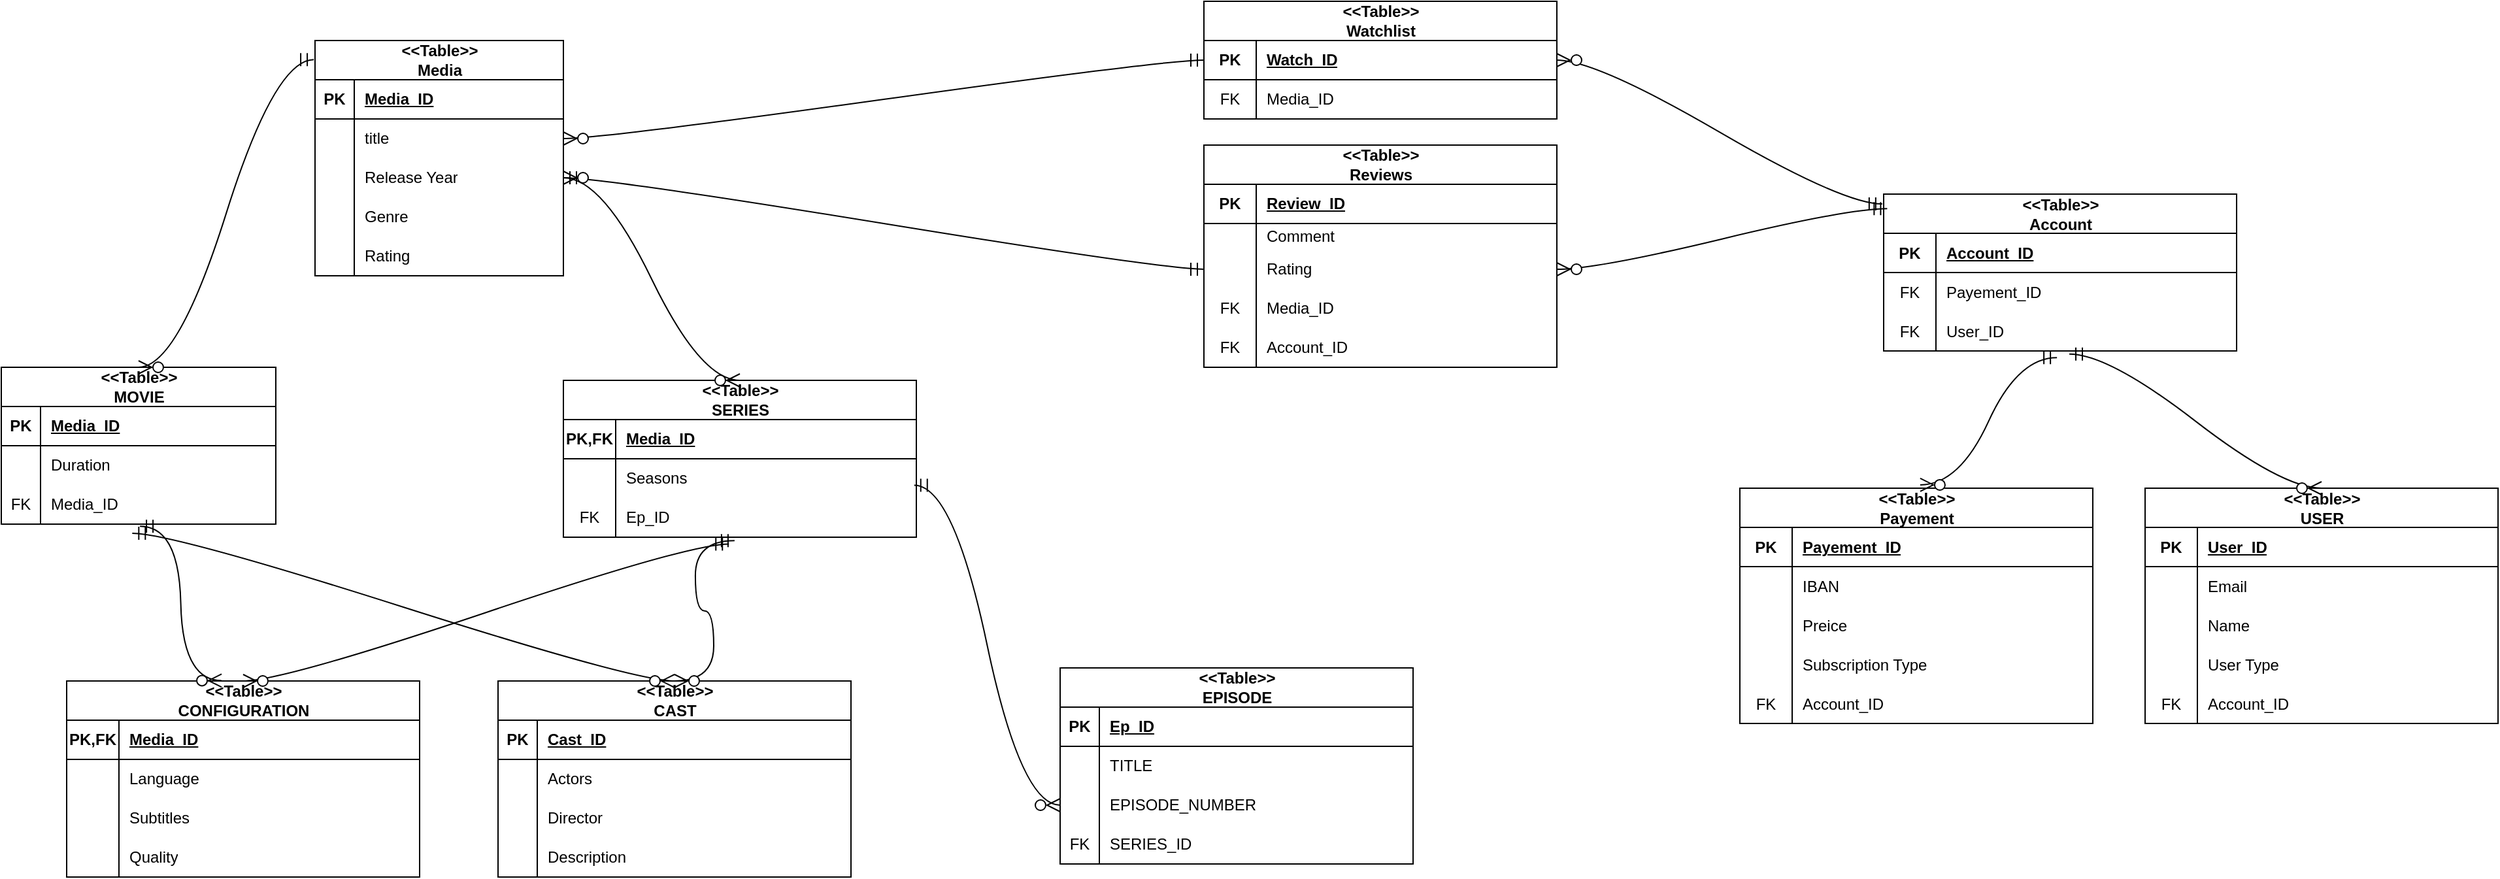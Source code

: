 <mxfile version="24.8.2">
  <diagram id="R2lEEEUBdFMjLlhIrx00" name="Page-1">
    <mxGraphModel dx="2388" dy="1252" grid="1" gridSize="10" guides="1" tooltips="1" connect="1" arrows="1" fold="1" page="1" pageScale="1" pageWidth="850" pageHeight="1100" math="0" shadow="0" extFonts="Permanent Marker^https://fonts.googleapis.com/css?family=Permanent+Marker">
      <root>
        <mxCell id="0" />
        <mxCell id="1" parent="0" />
        <mxCell id="QvIjhL3dXYs5E1lbCl46-8" value="&amp;lt;&amp;lt;Table&amp;gt;&amp;gt;&lt;div&gt;Media&lt;/div&gt;" style="shape=table;startSize=30;container=1;collapsible=1;childLayout=tableLayout;fixedRows=1;rowLines=0;fontStyle=1;align=center;resizeLast=1;html=1;" parent="1" vertex="1">
          <mxGeometry x="270" y="60" width="190" height="180" as="geometry" />
        </mxCell>
        <mxCell id="QvIjhL3dXYs5E1lbCl46-9" value="" style="shape=tableRow;horizontal=0;startSize=0;swimlaneHead=0;swimlaneBody=0;fillColor=none;collapsible=0;dropTarget=0;points=[[0,0.5],[1,0.5]];portConstraint=eastwest;top=0;left=0;right=0;bottom=1;" parent="QvIjhL3dXYs5E1lbCl46-8" vertex="1">
          <mxGeometry y="30" width="190" height="30" as="geometry" />
        </mxCell>
        <mxCell id="QvIjhL3dXYs5E1lbCl46-10" value="PK" style="shape=partialRectangle;connectable=0;fillColor=none;top=0;left=0;bottom=0;right=0;fontStyle=1;overflow=hidden;whiteSpace=wrap;html=1;" parent="QvIjhL3dXYs5E1lbCl46-9" vertex="1">
          <mxGeometry width="30" height="30" as="geometry">
            <mxRectangle width="30" height="30" as="alternateBounds" />
          </mxGeometry>
        </mxCell>
        <mxCell id="QvIjhL3dXYs5E1lbCl46-11" value="Media_ID" style="shape=partialRectangle;connectable=0;fillColor=none;top=0;left=0;bottom=0;right=0;align=left;spacingLeft=6;fontStyle=5;overflow=hidden;whiteSpace=wrap;html=1;" parent="QvIjhL3dXYs5E1lbCl46-9" vertex="1">
          <mxGeometry x="30" width="160" height="30" as="geometry">
            <mxRectangle width="160" height="30" as="alternateBounds" />
          </mxGeometry>
        </mxCell>
        <mxCell id="QvIjhL3dXYs5E1lbCl46-12" value="" style="shape=tableRow;horizontal=0;startSize=0;swimlaneHead=0;swimlaneBody=0;fillColor=none;collapsible=0;dropTarget=0;points=[[0,0.5],[1,0.5]];portConstraint=eastwest;top=0;left=0;right=0;bottom=0;" parent="QvIjhL3dXYs5E1lbCl46-8" vertex="1">
          <mxGeometry y="60" width="190" height="30" as="geometry" />
        </mxCell>
        <mxCell id="QvIjhL3dXYs5E1lbCl46-13" value="" style="shape=partialRectangle;connectable=0;fillColor=none;top=0;left=0;bottom=0;right=0;editable=1;overflow=hidden;whiteSpace=wrap;html=1;" parent="QvIjhL3dXYs5E1lbCl46-12" vertex="1">
          <mxGeometry width="30" height="30" as="geometry">
            <mxRectangle width="30" height="30" as="alternateBounds" />
          </mxGeometry>
        </mxCell>
        <mxCell id="QvIjhL3dXYs5E1lbCl46-14" value="title" style="shape=partialRectangle;connectable=0;fillColor=none;top=0;left=0;bottom=0;right=0;align=left;spacingLeft=6;overflow=hidden;whiteSpace=wrap;html=1;" parent="QvIjhL3dXYs5E1lbCl46-12" vertex="1">
          <mxGeometry x="30" width="160" height="30" as="geometry">
            <mxRectangle width="160" height="30" as="alternateBounds" />
          </mxGeometry>
        </mxCell>
        <mxCell id="QvIjhL3dXYs5E1lbCl46-18" value="" style="shape=tableRow;horizontal=0;startSize=0;swimlaneHead=0;swimlaneBody=0;fillColor=none;collapsible=0;dropTarget=0;points=[[0,0.5],[1,0.5]];portConstraint=eastwest;top=0;left=0;right=0;bottom=0;" parent="QvIjhL3dXYs5E1lbCl46-8" vertex="1">
          <mxGeometry y="90" width="190" height="30" as="geometry" />
        </mxCell>
        <mxCell id="QvIjhL3dXYs5E1lbCl46-19" value="&lt;span style=&quot;color: rgba(0, 0, 0, 0); font-family: monospace; font-size: 0px; text-align: start; text-wrap-mode: nowrap;&quot;&gt;%3CmxGraphModel%3E%3Croot%3E%3CmxCell%20id%3D%220%22%2F%3E%3CmxCell%20id%3D%221%22%20parent%3D%220%22%2F%3E%3CmxCell%20id%3D%222%22%20value%3D%22Release%20Year%22%20style%3D%22shape%3DpartialRectangle%3Bconnectable%3D0%3BfillColor%3Dnone%3Btop%3D0%3Bleft%3D0%3Bbottom%3D0%3Bright%3D0%3Balign%3Dleft%3BspacingLeft%3D6%3Boverflow%3Dhidden%3BwhiteSpace%3Dwrap%3Bhtml%3D1%3B%22%20vertex%3D%221%22%20parent%3D%221%22%3E%3CmxGeometry%20x%3D%22330%22%20y%3D%22610%22%20width%3D%22160%22%20height%3D%2230%22%20as%3D%22geometry%22%3E%3CmxRectangle%20width%3D%22160%22%20height%3D%2230%22%20as%3D%22alternateBounds%22%2F%3E%3C%2FmxGeometry%3E%3C%2FmxCell%3E%3C%2Froot%3E%3C%2FmxGraphModel%3E&lt;/span&gt;" style="shape=partialRectangle;connectable=0;fillColor=none;top=0;left=0;bottom=0;right=0;editable=1;overflow=hidden;whiteSpace=wrap;html=1;" parent="QvIjhL3dXYs5E1lbCl46-18" vertex="1">
          <mxGeometry width="30" height="30" as="geometry">
            <mxRectangle width="30" height="30" as="alternateBounds" />
          </mxGeometry>
        </mxCell>
        <mxCell id="QvIjhL3dXYs5E1lbCl46-20" value="Release Year" style="shape=partialRectangle;connectable=0;fillColor=none;top=0;left=0;bottom=0;right=0;align=left;spacingLeft=6;overflow=hidden;whiteSpace=wrap;html=1;" parent="QvIjhL3dXYs5E1lbCl46-18" vertex="1">
          <mxGeometry x="30" width="160" height="30" as="geometry">
            <mxRectangle width="160" height="30" as="alternateBounds" />
          </mxGeometry>
        </mxCell>
        <mxCell id="DVHQ3tqsMk7eaJSczjLQ-16" value="" style="shape=tableRow;horizontal=0;startSize=0;swimlaneHead=0;swimlaneBody=0;fillColor=none;collapsible=0;dropTarget=0;points=[[0,0.5],[1,0.5]];portConstraint=eastwest;top=0;left=0;right=0;bottom=0;" parent="QvIjhL3dXYs5E1lbCl46-8" vertex="1">
          <mxGeometry y="120" width="190" height="30" as="geometry" />
        </mxCell>
        <mxCell id="DVHQ3tqsMk7eaJSczjLQ-17" value="&lt;span style=&quot;color: rgba(0, 0, 0, 0); font-family: monospace; font-size: 0px; text-align: start; text-wrap-mode: nowrap;&quot;&gt;%3CmxGraphModel%3E%3Croot%3E%3CmxCell%20id%3D%220%22%2F%3E%3CmxCell%20id%3D%221%22%20parent%3D%220%22%2F%3E%3CmxCell%20id%3D%222%22%20value%3D%22Release%20Year%22%20style%3D%22shape%3DpartialRectangle%3Bconnectable%3D0%3BfillColor%3Dnone%3Btop%3D0%3Bleft%3D0%3Bbottom%3D0%3Bright%3D0%3Balign%3Dleft%3BspacingLeft%3D6%3Boverflow%3Dhidden%3BwhiteSpace%3Dwrap%3Bhtml%3D1%3B%22%20vertex%3D%221%22%20parent%3D%221%22%3E%3CmxGeometry%20x%3D%22330%22%20y%3D%22610%22%20width%3D%22160%22%20height%3D%2230%22%20as%3D%22geometry%22%3E%3CmxRectangle%20width%3D%22160%22%20height%3D%2230%22%20as%3D%22alternateBounds%22%2F%3E%3C%2FmxGeometry%3E%3C%2FmxCell%3E%3C%2Froot%3E%3C%2FmxGraphModel%3E&lt;/span&gt;" style="shape=partialRectangle;connectable=0;fillColor=none;top=0;left=0;bottom=0;right=0;editable=1;overflow=hidden;whiteSpace=wrap;html=1;" parent="DVHQ3tqsMk7eaJSczjLQ-16" vertex="1">
          <mxGeometry width="30" height="30" as="geometry">
            <mxRectangle width="30" height="30" as="alternateBounds" />
          </mxGeometry>
        </mxCell>
        <mxCell id="DVHQ3tqsMk7eaJSczjLQ-18" value="Genre" style="shape=partialRectangle;connectable=0;fillColor=none;top=0;left=0;bottom=0;right=0;align=left;spacingLeft=6;overflow=hidden;whiteSpace=wrap;html=1;" parent="DVHQ3tqsMk7eaJSczjLQ-16" vertex="1">
          <mxGeometry x="30" width="160" height="30" as="geometry">
            <mxRectangle width="160" height="30" as="alternateBounds" />
          </mxGeometry>
        </mxCell>
        <mxCell id="DVHQ3tqsMk7eaJSczjLQ-19" value="" style="shape=tableRow;horizontal=0;startSize=0;swimlaneHead=0;swimlaneBody=0;fillColor=none;collapsible=0;dropTarget=0;points=[[0,0.5],[1,0.5]];portConstraint=eastwest;top=0;left=0;right=0;bottom=0;" parent="QvIjhL3dXYs5E1lbCl46-8" vertex="1">
          <mxGeometry y="150" width="190" height="30" as="geometry" />
        </mxCell>
        <mxCell id="DVHQ3tqsMk7eaJSczjLQ-20" value="&lt;span style=&quot;color: rgba(0, 0, 0, 0); font-family: monospace; font-size: 0px; text-align: start; text-wrap-mode: nowrap;&quot;&gt;%3CmxGraphModel%3E%3Croot%3E%3CmxCell%20id%3D%220%22%2F%3E%3CmxCell%20id%3D%221%22%20parent%3D%220%22%2F%3E%3CmxCell%20id%3D%222%22%20value%3D%22Release%20Year%22%20style%3D%22shape%3DpartialRectangle%3Bconnectable%3D0%3BfillColor%3Dnone%3Btop%3D0%3Bleft%3D0%3Bbottom%3D0%3Bright%3D0%3Balign%3Dleft%3BspacingLeft%3D6%3Boverflow%3Dhidden%3BwhiteSpace%3Dwrap%3Bhtml%3D1%3B%22%20vertex%3D%221%22%20parent%3D%221%22%3E%3CmxGeometry%20x%3D%22330%22%20y%3D%22610%22%20width%3D%22160%22%20height%3D%2230%22%20as%3D%22geometry%22%3E%3CmxRectangle%20width%3D%22160%22%20height%3D%2230%22%20as%3D%22alternateBounds%22%2F%3E%3C%2FmxGeometry%3E%3C%2FmxCell%3E%3C%2Froot%3E%3C%2FmxGraphModel%3E&lt;/span&gt;" style="shape=partialRectangle;connectable=0;fillColor=none;top=0;left=0;bottom=0;right=0;editable=1;overflow=hidden;whiteSpace=wrap;html=1;" parent="DVHQ3tqsMk7eaJSczjLQ-19" vertex="1">
          <mxGeometry width="30" height="30" as="geometry">
            <mxRectangle width="30" height="30" as="alternateBounds" />
          </mxGeometry>
        </mxCell>
        <mxCell id="DVHQ3tqsMk7eaJSczjLQ-21" value="Rating" style="shape=partialRectangle;connectable=0;fillColor=none;top=0;left=0;bottom=0;right=0;align=left;spacingLeft=6;overflow=hidden;whiteSpace=wrap;html=1;" parent="DVHQ3tqsMk7eaJSczjLQ-19" vertex="1">
          <mxGeometry x="30" width="160" height="30" as="geometry">
            <mxRectangle width="160" height="30" as="alternateBounds" />
          </mxGeometry>
        </mxCell>
        <mxCell id="QvIjhL3dXYs5E1lbCl46-22" value="&amp;lt;&amp;lt;Table&amp;gt;&amp;gt;&lt;div&gt;MOVIE&lt;/div&gt;" style="shape=table;startSize=30;container=1;collapsible=1;childLayout=tableLayout;fixedRows=1;rowLines=0;fontStyle=1;align=center;resizeLast=1;html=1;" parent="1" vertex="1">
          <mxGeometry x="30" y="310" width="210" height="120" as="geometry" />
        </mxCell>
        <mxCell id="QvIjhL3dXYs5E1lbCl46-23" value="" style="shape=tableRow;horizontal=0;startSize=0;swimlaneHead=0;swimlaneBody=0;fillColor=none;collapsible=0;dropTarget=0;points=[[0,0.5],[1,0.5]];portConstraint=eastwest;top=0;left=0;right=0;bottom=1;" parent="QvIjhL3dXYs5E1lbCl46-22" vertex="1">
          <mxGeometry y="30" width="210" height="30" as="geometry" />
        </mxCell>
        <mxCell id="QvIjhL3dXYs5E1lbCl46-24" value="PK" style="shape=partialRectangle;connectable=0;fillColor=none;top=0;left=0;bottom=0;right=0;fontStyle=1;overflow=hidden;whiteSpace=wrap;html=1;" parent="QvIjhL3dXYs5E1lbCl46-23" vertex="1">
          <mxGeometry width="30" height="30" as="geometry">
            <mxRectangle width="30" height="30" as="alternateBounds" />
          </mxGeometry>
        </mxCell>
        <mxCell id="QvIjhL3dXYs5E1lbCl46-25" value="Media_ID" style="shape=partialRectangle;connectable=0;fillColor=none;top=0;left=0;bottom=0;right=0;align=left;spacingLeft=6;fontStyle=5;overflow=hidden;whiteSpace=wrap;html=1;" parent="QvIjhL3dXYs5E1lbCl46-23" vertex="1">
          <mxGeometry x="30" width="180" height="30" as="geometry">
            <mxRectangle width="180" height="30" as="alternateBounds" />
          </mxGeometry>
        </mxCell>
        <mxCell id="QvIjhL3dXYs5E1lbCl46-26" value="" style="shape=tableRow;horizontal=0;startSize=0;swimlaneHead=0;swimlaneBody=0;fillColor=none;collapsible=0;dropTarget=0;points=[[0,0.5],[1,0.5]];portConstraint=eastwest;top=0;left=0;right=0;bottom=0;" parent="QvIjhL3dXYs5E1lbCl46-22" vertex="1">
          <mxGeometry y="60" width="210" height="30" as="geometry" />
        </mxCell>
        <mxCell id="QvIjhL3dXYs5E1lbCl46-27" value="" style="shape=partialRectangle;connectable=0;fillColor=none;top=0;left=0;bottom=0;right=0;editable=1;overflow=hidden;whiteSpace=wrap;html=1;" parent="QvIjhL3dXYs5E1lbCl46-26" vertex="1">
          <mxGeometry width="30" height="30" as="geometry">
            <mxRectangle width="30" height="30" as="alternateBounds" />
          </mxGeometry>
        </mxCell>
        <mxCell id="QvIjhL3dXYs5E1lbCl46-28" value="Duration" style="shape=partialRectangle;connectable=0;fillColor=none;top=0;left=0;bottom=0;right=0;align=left;spacingLeft=6;overflow=hidden;whiteSpace=wrap;html=1;" parent="QvIjhL3dXYs5E1lbCl46-26" vertex="1">
          <mxGeometry x="30" width="180" height="30" as="geometry">
            <mxRectangle width="180" height="30" as="alternateBounds" />
          </mxGeometry>
        </mxCell>
        <mxCell id="DVHQ3tqsMk7eaJSczjLQ-26" value="" style="shape=tableRow;horizontal=0;startSize=0;swimlaneHead=0;swimlaneBody=0;fillColor=none;collapsible=0;dropTarget=0;points=[[0,0.5],[1,0.5]];portConstraint=eastwest;top=0;left=0;right=0;bottom=0;" parent="QvIjhL3dXYs5E1lbCl46-22" vertex="1">
          <mxGeometry y="90" width="210" height="30" as="geometry" />
        </mxCell>
        <mxCell id="DVHQ3tqsMk7eaJSczjLQ-27" value="FK" style="shape=partialRectangle;connectable=0;fillColor=none;top=0;left=0;bottom=0;right=0;editable=1;overflow=hidden;whiteSpace=wrap;html=1;" parent="DVHQ3tqsMk7eaJSczjLQ-26" vertex="1">
          <mxGeometry width="30" height="30" as="geometry">
            <mxRectangle width="30" height="30" as="alternateBounds" />
          </mxGeometry>
        </mxCell>
        <mxCell id="DVHQ3tqsMk7eaJSczjLQ-28" value="Media_ID" style="shape=partialRectangle;connectable=0;fillColor=none;top=0;left=0;bottom=0;right=0;align=left;spacingLeft=6;overflow=hidden;whiteSpace=wrap;html=1;" parent="DVHQ3tqsMk7eaJSczjLQ-26" vertex="1">
          <mxGeometry x="30" width="180" height="30" as="geometry">
            <mxRectangle width="180" height="30" as="alternateBounds" />
          </mxGeometry>
        </mxCell>
        <mxCell id="QvIjhL3dXYs5E1lbCl46-58" value="&amp;lt;&amp;lt;Table&amp;gt;&amp;gt;&lt;div&gt;SERIES&lt;/div&gt;" style="shape=table;startSize=30;container=1;collapsible=1;childLayout=tableLayout;fixedRows=1;rowLines=0;fontStyle=1;align=center;resizeLast=1;html=1;" parent="1" vertex="1">
          <mxGeometry x="460" y="320" width="270" height="120" as="geometry" />
        </mxCell>
        <mxCell id="QvIjhL3dXYs5E1lbCl46-59" value="" style="shape=tableRow;horizontal=0;startSize=0;swimlaneHead=0;swimlaneBody=0;fillColor=none;collapsible=0;dropTarget=0;points=[[0,0.5],[1,0.5]];portConstraint=eastwest;top=0;left=0;right=0;bottom=1;" parent="QvIjhL3dXYs5E1lbCl46-58" vertex="1">
          <mxGeometry y="30" width="270" height="30" as="geometry" />
        </mxCell>
        <mxCell id="QvIjhL3dXYs5E1lbCl46-60" value="PK,FK" style="shape=partialRectangle;connectable=0;fillColor=none;top=0;left=0;bottom=0;right=0;fontStyle=1;overflow=hidden;whiteSpace=wrap;html=1;" parent="QvIjhL3dXYs5E1lbCl46-59" vertex="1">
          <mxGeometry width="40" height="30" as="geometry">
            <mxRectangle width="40" height="30" as="alternateBounds" />
          </mxGeometry>
        </mxCell>
        <mxCell id="QvIjhL3dXYs5E1lbCl46-61" value="Media_ID" style="shape=partialRectangle;connectable=0;fillColor=none;top=0;left=0;bottom=0;right=0;align=left;spacingLeft=6;fontStyle=5;overflow=hidden;whiteSpace=wrap;html=1;" parent="QvIjhL3dXYs5E1lbCl46-59" vertex="1">
          <mxGeometry x="40" width="230" height="30" as="geometry">
            <mxRectangle width="230" height="30" as="alternateBounds" />
          </mxGeometry>
        </mxCell>
        <mxCell id="QvIjhL3dXYs5E1lbCl46-62" value="" style="shape=tableRow;horizontal=0;startSize=0;swimlaneHead=0;swimlaneBody=0;fillColor=none;collapsible=0;dropTarget=0;points=[[0,0.5],[1,0.5]];portConstraint=eastwest;top=0;left=0;right=0;bottom=0;" parent="QvIjhL3dXYs5E1lbCl46-58" vertex="1">
          <mxGeometry y="60" width="270" height="30" as="geometry" />
        </mxCell>
        <mxCell id="QvIjhL3dXYs5E1lbCl46-63" value="" style="shape=partialRectangle;connectable=0;fillColor=none;top=0;left=0;bottom=0;right=0;editable=1;overflow=hidden;whiteSpace=wrap;html=1;" parent="QvIjhL3dXYs5E1lbCl46-62" vertex="1">
          <mxGeometry width="40" height="30" as="geometry">
            <mxRectangle width="40" height="30" as="alternateBounds" />
          </mxGeometry>
        </mxCell>
        <mxCell id="QvIjhL3dXYs5E1lbCl46-64" value="Seasons" style="shape=partialRectangle;connectable=0;fillColor=none;top=0;left=0;bottom=0;right=0;align=left;spacingLeft=6;overflow=hidden;whiteSpace=wrap;html=1;" parent="QvIjhL3dXYs5E1lbCl46-62" vertex="1">
          <mxGeometry x="40" width="230" height="30" as="geometry">
            <mxRectangle width="230" height="30" as="alternateBounds" />
          </mxGeometry>
        </mxCell>
        <mxCell id="DVHQ3tqsMk7eaJSczjLQ-23" value="" style="shape=tableRow;horizontal=0;startSize=0;swimlaneHead=0;swimlaneBody=0;fillColor=none;collapsible=0;dropTarget=0;points=[[0,0.5],[1,0.5]];portConstraint=eastwest;top=0;left=0;right=0;bottom=0;" parent="QvIjhL3dXYs5E1lbCl46-58" vertex="1">
          <mxGeometry y="90" width="270" height="30" as="geometry" />
        </mxCell>
        <mxCell id="DVHQ3tqsMk7eaJSczjLQ-24" value="FK" style="shape=partialRectangle;connectable=0;fillColor=none;top=0;left=0;bottom=0;right=0;editable=1;overflow=hidden;whiteSpace=wrap;html=1;" parent="DVHQ3tqsMk7eaJSczjLQ-23" vertex="1">
          <mxGeometry width="40" height="30" as="geometry">
            <mxRectangle width="40" height="30" as="alternateBounds" />
          </mxGeometry>
        </mxCell>
        <mxCell id="DVHQ3tqsMk7eaJSczjLQ-25" value="Ep_ID" style="shape=partialRectangle;connectable=0;fillColor=none;top=0;left=0;bottom=0;right=0;align=left;spacingLeft=6;overflow=hidden;whiteSpace=wrap;html=1;" parent="DVHQ3tqsMk7eaJSczjLQ-23" vertex="1">
          <mxGeometry x="40" width="230" height="30" as="geometry">
            <mxRectangle width="230" height="30" as="alternateBounds" />
          </mxGeometry>
        </mxCell>
        <mxCell id="QvIjhL3dXYs5E1lbCl46-89" value="&amp;lt;&amp;lt;Table&amp;gt;&amp;gt;&lt;div&gt;EPISODE&lt;/div&gt;" style="shape=table;startSize=30;container=1;collapsible=1;childLayout=tableLayout;fixedRows=1;rowLines=0;fontStyle=1;align=center;resizeLast=1;html=1;" parent="1" vertex="1">
          <mxGeometry x="840" y="540" width="270" height="150" as="geometry" />
        </mxCell>
        <mxCell id="QvIjhL3dXYs5E1lbCl46-90" value="" style="shape=tableRow;horizontal=0;startSize=0;swimlaneHead=0;swimlaneBody=0;fillColor=none;collapsible=0;dropTarget=0;points=[[0,0.5],[1,0.5]];portConstraint=eastwest;top=0;left=0;right=0;bottom=1;" parent="QvIjhL3dXYs5E1lbCl46-89" vertex="1">
          <mxGeometry y="30" width="270" height="30" as="geometry" />
        </mxCell>
        <mxCell id="QvIjhL3dXYs5E1lbCl46-91" value="PK" style="shape=partialRectangle;connectable=0;fillColor=none;top=0;left=0;bottom=0;right=0;fontStyle=1;overflow=hidden;whiteSpace=wrap;html=1;" parent="QvIjhL3dXYs5E1lbCl46-90" vertex="1">
          <mxGeometry width="30" height="30" as="geometry">
            <mxRectangle width="30" height="30" as="alternateBounds" />
          </mxGeometry>
        </mxCell>
        <mxCell id="QvIjhL3dXYs5E1lbCl46-92" value="Ep_ID" style="shape=partialRectangle;connectable=0;fillColor=none;top=0;left=0;bottom=0;right=0;align=left;spacingLeft=6;fontStyle=5;overflow=hidden;whiteSpace=wrap;html=1;" parent="QvIjhL3dXYs5E1lbCl46-90" vertex="1">
          <mxGeometry x="30" width="240" height="30" as="geometry">
            <mxRectangle width="240" height="30" as="alternateBounds" />
          </mxGeometry>
        </mxCell>
        <mxCell id="QvIjhL3dXYs5E1lbCl46-93" value="" style="shape=tableRow;horizontal=0;startSize=0;swimlaneHead=0;swimlaneBody=0;fillColor=none;collapsible=0;dropTarget=0;points=[[0,0.5],[1,0.5]];portConstraint=eastwest;top=0;left=0;right=0;bottom=0;" parent="QvIjhL3dXYs5E1lbCl46-89" vertex="1">
          <mxGeometry y="60" width="270" height="30" as="geometry" />
        </mxCell>
        <mxCell id="QvIjhL3dXYs5E1lbCl46-94" value="" style="shape=partialRectangle;connectable=0;fillColor=none;top=0;left=0;bottom=0;right=0;editable=1;overflow=hidden;whiteSpace=wrap;html=1;" parent="QvIjhL3dXYs5E1lbCl46-93" vertex="1">
          <mxGeometry width="30" height="30" as="geometry">
            <mxRectangle width="30" height="30" as="alternateBounds" />
          </mxGeometry>
        </mxCell>
        <mxCell id="QvIjhL3dXYs5E1lbCl46-95" value="TITLE" style="shape=partialRectangle;connectable=0;fillColor=none;top=0;left=0;bottom=0;right=0;align=left;spacingLeft=6;overflow=hidden;whiteSpace=wrap;html=1;" parent="QvIjhL3dXYs5E1lbCl46-93" vertex="1">
          <mxGeometry x="30" width="240" height="30" as="geometry">
            <mxRectangle width="240" height="30" as="alternateBounds" />
          </mxGeometry>
        </mxCell>
        <mxCell id="QvIjhL3dXYs5E1lbCl46-96" value="" style="shape=tableRow;horizontal=0;startSize=0;swimlaneHead=0;swimlaneBody=0;fillColor=none;collapsible=0;dropTarget=0;points=[[0,0.5],[1,0.5]];portConstraint=eastwest;top=0;left=0;right=0;bottom=0;" parent="QvIjhL3dXYs5E1lbCl46-89" vertex="1">
          <mxGeometry y="90" width="270" height="30" as="geometry" />
        </mxCell>
        <mxCell id="QvIjhL3dXYs5E1lbCl46-97" value="" style="shape=partialRectangle;connectable=0;fillColor=none;top=0;left=0;bottom=0;right=0;editable=1;overflow=hidden;whiteSpace=wrap;html=1;" parent="QvIjhL3dXYs5E1lbCl46-96" vertex="1">
          <mxGeometry width="30" height="30" as="geometry">
            <mxRectangle width="30" height="30" as="alternateBounds" />
          </mxGeometry>
        </mxCell>
        <mxCell id="QvIjhL3dXYs5E1lbCl46-98" value="EPISODE_NUMBER" style="shape=partialRectangle;connectable=0;fillColor=none;top=0;left=0;bottom=0;right=0;align=left;spacingLeft=6;overflow=hidden;whiteSpace=wrap;html=1;" parent="QvIjhL3dXYs5E1lbCl46-96" vertex="1">
          <mxGeometry x="30" width="240" height="30" as="geometry">
            <mxRectangle width="240" height="30" as="alternateBounds" />
          </mxGeometry>
        </mxCell>
        <mxCell id="QvIjhL3dXYs5E1lbCl46-99" value="" style="shape=tableRow;horizontal=0;startSize=0;swimlaneHead=0;swimlaneBody=0;fillColor=none;collapsible=0;dropTarget=0;points=[[0,0.5],[1,0.5]];portConstraint=eastwest;top=0;left=0;right=0;bottom=0;" parent="QvIjhL3dXYs5E1lbCl46-89" vertex="1">
          <mxGeometry y="120" width="270" height="30" as="geometry" />
        </mxCell>
        <mxCell id="QvIjhL3dXYs5E1lbCl46-100" value="FK" style="shape=partialRectangle;connectable=0;fillColor=none;top=0;left=0;bottom=0;right=0;editable=1;overflow=hidden;whiteSpace=wrap;html=1;" parent="QvIjhL3dXYs5E1lbCl46-99" vertex="1">
          <mxGeometry width="30" height="30" as="geometry">
            <mxRectangle width="30" height="30" as="alternateBounds" />
          </mxGeometry>
        </mxCell>
        <mxCell id="QvIjhL3dXYs5E1lbCl46-101" value="SERIES_ID" style="shape=partialRectangle;connectable=0;fillColor=none;top=0;left=0;bottom=0;right=0;align=left;spacingLeft=6;overflow=hidden;whiteSpace=wrap;html=1;" parent="QvIjhL3dXYs5E1lbCl46-99" vertex="1">
          <mxGeometry x="30" width="240" height="30" as="geometry">
            <mxRectangle width="240" height="30" as="alternateBounds" />
          </mxGeometry>
        </mxCell>
        <mxCell id="QvIjhL3dXYs5E1lbCl46-112" value="" style="edgeStyle=entityRelationEdgeStyle;fontSize=12;html=1;endArrow=ERzeroToMany;startArrow=ERmandOne;rounded=0;startSize=8;endSize=8;curved=1;exitX=-0.005;exitY=0.081;exitDx=0;exitDy=0;entryX=0.5;entryY=0;entryDx=0;entryDy=0;exitPerimeter=0;" parent="1" source="QvIjhL3dXYs5E1lbCl46-8" target="QvIjhL3dXYs5E1lbCl46-22" edge="1">
          <mxGeometry width="100" height="100" relative="1" as="geometry">
            <mxPoint x="245" y="480" as="sourcePoint" />
            <mxPoint x="120" y="615" as="targetPoint" />
            <Array as="points">
              <mxPoint x="305" y="565" />
              <mxPoint x="165" y="535" />
              <mxPoint x="120" y="585" />
              <mxPoint x="150" y="515" />
              <mxPoint x="185" y="525" />
              <mxPoint x="95" y="475" />
              <mxPoint x="75" y="445" />
              <mxPoint x="265" y="525" />
            </Array>
          </mxGeometry>
        </mxCell>
        <mxCell id="QvIjhL3dXYs5E1lbCl46-113" value="" style="edgeStyle=entityRelationEdgeStyle;fontSize=12;html=1;endArrow=ERzeroToMany;startArrow=ERmandOne;rounded=0;startSize=8;endSize=8;curved=1;entryX=0.5;entryY=0;entryDx=0;entryDy=0;exitX=1;exitY=0.5;exitDx=0;exitDy=0;" parent="1" source="QvIjhL3dXYs5E1lbCl46-18" target="QvIjhL3dXYs5E1lbCl46-58" edge="1">
          <mxGeometry width="100" height="100" relative="1" as="geometry">
            <mxPoint x="380" y="594" as="sourcePoint" />
            <mxPoint x="390" y="720" as="targetPoint" />
          </mxGeometry>
        </mxCell>
        <mxCell id="QvIjhL3dXYs5E1lbCl46-114" value="" style="edgeStyle=entityRelationEdgeStyle;fontSize=12;html=1;endArrow=ERzeroToMany;startArrow=ERmandOne;rounded=0;startSize=8;endSize=8;curved=1;exitX=0.994;exitY=-0.327;exitDx=0;exitDy=0;exitPerimeter=0;" parent="1" target="QvIjhL3dXYs5E1lbCl46-96" edge="1" source="DVHQ3tqsMk7eaJSczjLQ-23">
          <mxGeometry width="100" height="100" relative="1" as="geometry">
            <mxPoint x="790" y="685" as="sourcePoint" />
            <mxPoint x="530" y="665" as="targetPoint" />
            <Array as="points">
              <mxPoint x="790" y="650" />
            </Array>
          </mxGeometry>
        </mxCell>
        <mxCell id="DVHQ3tqsMk7eaJSczjLQ-29" value="&amp;lt;&amp;lt;Table&amp;gt;&amp;gt;&lt;div&gt;CAST&lt;/div&gt;" style="shape=table;startSize=30;container=1;collapsible=1;childLayout=tableLayout;fixedRows=1;rowLines=0;fontStyle=1;align=center;resizeLast=1;html=1;" parent="1" vertex="1">
          <mxGeometry x="410" y="550" width="270" height="150" as="geometry" />
        </mxCell>
        <mxCell id="DVHQ3tqsMk7eaJSczjLQ-30" value="" style="shape=tableRow;horizontal=0;startSize=0;swimlaneHead=0;swimlaneBody=0;fillColor=none;collapsible=0;dropTarget=0;points=[[0,0.5],[1,0.5]];portConstraint=eastwest;top=0;left=0;right=0;bottom=1;" parent="DVHQ3tqsMk7eaJSczjLQ-29" vertex="1">
          <mxGeometry y="30" width="270" height="30" as="geometry" />
        </mxCell>
        <mxCell id="DVHQ3tqsMk7eaJSczjLQ-31" value="PK" style="shape=partialRectangle;connectable=0;fillColor=none;top=0;left=0;bottom=0;right=0;fontStyle=1;overflow=hidden;whiteSpace=wrap;html=1;" parent="DVHQ3tqsMk7eaJSczjLQ-30" vertex="1">
          <mxGeometry width="30" height="30" as="geometry">
            <mxRectangle width="30" height="30" as="alternateBounds" />
          </mxGeometry>
        </mxCell>
        <mxCell id="DVHQ3tqsMk7eaJSczjLQ-32" value="Cast_ID" style="shape=partialRectangle;connectable=0;fillColor=none;top=0;left=0;bottom=0;right=0;align=left;spacingLeft=6;fontStyle=5;overflow=hidden;whiteSpace=wrap;html=1;" parent="DVHQ3tqsMk7eaJSczjLQ-30" vertex="1">
          <mxGeometry x="30" width="240" height="30" as="geometry">
            <mxRectangle width="240" height="30" as="alternateBounds" />
          </mxGeometry>
        </mxCell>
        <mxCell id="DVHQ3tqsMk7eaJSczjLQ-33" value="" style="shape=tableRow;horizontal=0;startSize=0;swimlaneHead=0;swimlaneBody=0;fillColor=none;collapsible=0;dropTarget=0;points=[[0,0.5],[1,0.5]];portConstraint=eastwest;top=0;left=0;right=0;bottom=0;" parent="DVHQ3tqsMk7eaJSczjLQ-29" vertex="1">
          <mxGeometry y="60" width="270" height="30" as="geometry" />
        </mxCell>
        <mxCell id="DVHQ3tqsMk7eaJSczjLQ-34" value="" style="shape=partialRectangle;connectable=0;fillColor=none;top=0;left=0;bottom=0;right=0;editable=1;overflow=hidden;whiteSpace=wrap;html=1;" parent="DVHQ3tqsMk7eaJSczjLQ-33" vertex="1">
          <mxGeometry width="30" height="30" as="geometry">
            <mxRectangle width="30" height="30" as="alternateBounds" />
          </mxGeometry>
        </mxCell>
        <mxCell id="DVHQ3tqsMk7eaJSczjLQ-35" value="Actors" style="shape=partialRectangle;connectable=0;fillColor=none;top=0;left=0;bottom=0;right=0;align=left;spacingLeft=6;overflow=hidden;whiteSpace=wrap;html=1;" parent="DVHQ3tqsMk7eaJSczjLQ-33" vertex="1">
          <mxGeometry x="30" width="240" height="30" as="geometry">
            <mxRectangle width="240" height="30" as="alternateBounds" />
          </mxGeometry>
        </mxCell>
        <mxCell id="DVHQ3tqsMk7eaJSczjLQ-36" value="" style="shape=tableRow;horizontal=0;startSize=0;swimlaneHead=0;swimlaneBody=0;fillColor=none;collapsible=0;dropTarget=0;points=[[0,0.5],[1,0.5]];portConstraint=eastwest;top=0;left=0;right=0;bottom=0;" parent="DVHQ3tqsMk7eaJSczjLQ-29" vertex="1">
          <mxGeometry y="90" width="270" height="30" as="geometry" />
        </mxCell>
        <mxCell id="DVHQ3tqsMk7eaJSczjLQ-37" value="" style="shape=partialRectangle;connectable=0;fillColor=none;top=0;left=0;bottom=0;right=0;editable=1;overflow=hidden;whiteSpace=wrap;html=1;" parent="DVHQ3tqsMk7eaJSczjLQ-36" vertex="1">
          <mxGeometry width="30" height="30" as="geometry">
            <mxRectangle width="30" height="30" as="alternateBounds" />
          </mxGeometry>
        </mxCell>
        <mxCell id="DVHQ3tqsMk7eaJSczjLQ-38" value="Director" style="shape=partialRectangle;connectable=0;fillColor=none;top=0;left=0;bottom=0;right=0;align=left;spacingLeft=6;overflow=hidden;whiteSpace=wrap;html=1;" parent="DVHQ3tqsMk7eaJSczjLQ-36" vertex="1">
          <mxGeometry x="30" width="240" height="30" as="geometry">
            <mxRectangle width="240" height="30" as="alternateBounds" />
          </mxGeometry>
        </mxCell>
        <mxCell id="DVHQ3tqsMk7eaJSczjLQ-39" value="" style="shape=tableRow;horizontal=0;startSize=0;swimlaneHead=0;swimlaneBody=0;fillColor=none;collapsible=0;dropTarget=0;points=[[0,0.5],[1,0.5]];portConstraint=eastwest;top=0;left=0;right=0;bottom=0;" parent="DVHQ3tqsMk7eaJSczjLQ-29" vertex="1">
          <mxGeometry y="120" width="270" height="30" as="geometry" />
        </mxCell>
        <mxCell id="DVHQ3tqsMk7eaJSczjLQ-40" value="" style="shape=partialRectangle;connectable=0;fillColor=none;top=0;left=0;bottom=0;right=0;editable=1;overflow=hidden;whiteSpace=wrap;html=1;" parent="DVHQ3tqsMk7eaJSczjLQ-39" vertex="1">
          <mxGeometry width="30" height="30" as="geometry">
            <mxRectangle width="30" height="30" as="alternateBounds" />
          </mxGeometry>
        </mxCell>
        <mxCell id="DVHQ3tqsMk7eaJSczjLQ-41" value="Description" style="shape=partialRectangle;connectable=0;fillColor=none;top=0;left=0;bottom=0;right=0;align=left;spacingLeft=6;overflow=hidden;whiteSpace=wrap;html=1;" parent="DVHQ3tqsMk7eaJSczjLQ-39" vertex="1">
          <mxGeometry x="30" width="240" height="30" as="geometry">
            <mxRectangle width="240" height="30" as="alternateBounds" />
          </mxGeometry>
        </mxCell>
        <mxCell id="jBENefxwaiKluo8J1UGy-1" value="" style="edgeStyle=entityRelationEdgeStyle;fontSize=12;html=1;endArrow=ERzeroToMany;startArrow=ERmandOne;rounded=0;startSize=8;endSize=8;curved=1;exitX=0.485;exitY=1.089;exitDx=0;exitDy=0;exitPerimeter=0;entryX=0.5;entryY=0;entryDx=0;entryDy=0;" edge="1" parent="1" source="DVHQ3tqsMk7eaJSczjLQ-23" target="DVHQ3tqsMk7eaJSczjLQ-29">
          <mxGeometry width="100" height="100" relative="1" as="geometry">
            <mxPoint x="800" y="695" as="sourcePoint" />
            <mxPoint x="870" y="695" as="targetPoint" />
            <Array as="points">
              <mxPoint x="800" y="660" />
            </Array>
          </mxGeometry>
        </mxCell>
        <mxCell id="jBENefxwaiKluo8J1UGy-2" value="&amp;lt;&amp;lt;Table&amp;gt;&amp;gt;&lt;div&gt;CONFIGURATION&lt;/div&gt;" style="shape=table;startSize=30;container=1;collapsible=1;childLayout=tableLayout;fixedRows=1;rowLines=0;fontStyle=1;align=center;resizeLast=1;html=1;" vertex="1" parent="1">
          <mxGeometry x="80" y="550" width="270" height="150" as="geometry" />
        </mxCell>
        <mxCell id="jBENefxwaiKluo8J1UGy-3" value="" style="shape=tableRow;horizontal=0;startSize=0;swimlaneHead=0;swimlaneBody=0;fillColor=none;collapsible=0;dropTarget=0;points=[[0,0.5],[1,0.5]];portConstraint=eastwest;top=0;left=0;right=0;bottom=1;" vertex="1" parent="jBENefxwaiKluo8J1UGy-2">
          <mxGeometry y="30" width="270" height="30" as="geometry" />
        </mxCell>
        <mxCell id="jBENefxwaiKluo8J1UGy-4" value="PK,FK" style="shape=partialRectangle;connectable=0;fillColor=none;top=0;left=0;bottom=0;right=0;fontStyle=1;overflow=hidden;whiteSpace=wrap;html=1;" vertex="1" parent="jBENefxwaiKluo8J1UGy-3">
          <mxGeometry width="40" height="30" as="geometry">
            <mxRectangle width="40" height="30" as="alternateBounds" />
          </mxGeometry>
        </mxCell>
        <mxCell id="jBENefxwaiKluo8J1UGy-5" value="Media_ID" style="shape=partialRectangle;connectable=0;fillColor=none;top=0;left=0;bottom=0;right=0;align=left;spacingLeft=6;fontStyle=5;overflow=hidden;whiteSpace=wrap;html=1;" vertex="1" parent="jBENefxwaiKluo8J1UGy-3">
          <mxGeometry x="40" width="230" height="30" as="geometry">
            <mxRectangle width="230" height="30" as="alternateBounds" />
          </mxGeometry>
        </mxCell>
        <mxCell id="jBENefxwaiKluo8J1UGy-6" value="" style="shape=tableRow;horizontal=0;startSize=0;swimlaneHead=0;swimlaneBody=0;fillColor=none;collapsible=0;dropTarget=0;points=[[0,0.5],[1,0.5]];portConstraint=eastwest;top=0;left=0;right=0;bottom=0;" vertex="1" parent="jBENefxwaiKluo8J1UGy-2">
          <mxGeometry y="60" width="270" height="30" as="geometry" />
        </mxCell>
        <mxCell id="jBENefxwaiKluo8J1UGy-7" value="" style="shape=partialRectangle;connectable=0;fillColor=none;top=0;left=0;bottom=0;right=0;editable=1;overflow=hidden;whiteSpace=wrap;html=1;" vertex="1" parent="jBENefxwaiKluo8J1UGy-6">
          <mxGeometry width="40" height="30" as="geometry">
            <mxRectangle width="40" height="30" as="alternateBounds" />
          </mxGeometry>
        </mxCell>
        <mxCell id="jBENefxwaiKluo8J1UGy-8" value="Language" style="shape=partialRectangle;connectable=0;fillColor=none;top=0;left=0;bottom=0;right=0;align=left;spacingLeft=6;overflow=hidden;whiteSpace=wrap;html=1;" vertex="1" parent="jBENefxwaiKluo8J1UGy-6">
          <mxGeometry x="40" width="230" height="30" as="geometry">
            <mxRectangle width="230" height="30" as="alternateBounds" />
          </mxGeometry>
        </mxCell>
        <mxCell id="jBENefxwaiKluo8J1UGy-9" value="" style="shape=tableRow;horizontal=0;startSize=0;swimlaneHead=0;swimlaneBody=0;fillColor=none;collapsible=0;dropTarget=0;points=[[0,0.5],[1,0.5]];portConstraint=eastwest;top=0;left=0;right=0;bottom=0;" vertex="1" parent="jBENefxwaiKluo8J1UGy-2">
          <mxGeometry y="90" width="270" height="30" as="geometry" />
        </mxCell>
        <mxCell id="jBENefxwaiKluo8J1UGy-10" value="" style="shape=partialRectangle;connectable=0;fillColor=none;top=0;left=0;bottom=0;right=0;editable=1;overflow=hidden;whiteSpace=wrap;html=1;" vertex="1" parent="jBENefxwaiKluo8J1UGy-9">
          <mxGeometry width="40" height="30" as="geometry">
            <mxRectangle width="40" height="30" as="alternateBounds" />
          </mxGeometry>
        </mxCell>
        <mxCell id="jBENefxwaiKluo8J1UGy-11" value="Subtitles" style="shape=partialRectangle;connectable=0;fillColor=none;top=0;left=0;bottom=0;right=0;align=left;spacingLeft=6;overflow=hidden;whiteSpace=wrap;html=1;" vertex="1" parent="jBENefxwaiKluo8J1UGy-9">
          <mxGeometry x="40" width="230" height="30" as="geometry">
            <mxRectangle width="230" height="30" as="alternateBounds" />
          </mxGeometry>
        </mxCell>
        <mxCell id="jBENefxwaiKluo8J1UGy-12" value="" style="shape=tableRow;horizontal=0;startSize=0;swimlaneHead=0;swimlaneBody=0;fillColor=none;collapsible=0;dropTarget=0;points=[[0,0.5],[1,0.5]];portConstraint=eastwest;top=0;left=0;right=0;bottom=0;" vertex="1" parent="jBENefxwaiKluo8J1UGy-2">
          <mxGeometry y="120" width="270" height="30" as="geometry" />
        </mxCell>
        <mxCell id="jBENefxwaiKluo8J1UGy-13" value="" style="shape=partialRectangle;connectable=0;fillColor=none;top=0;left=0;bottom=0;right=0;editable=1;overflow=hidden;whiteSpace=wrap;html=1;" vertex="1" parent="jBENefxwaiKluo8J1UGy-12">
          <mxGeometry width="40" height="30" as="geometry">
            <mxRectangle width="40" height="30" as="alternateBounds" />
          </mxGeometry>
        </mxCell>
        <mxCell id="jBENefxwaiKluo8J1UGy-14" value="Quality" style="shape=partialRectangle;connectable=0;fillColor=none;top=0;left=0;bottom=0;right=0;align=left;spacingLeft=6;overflow=hidden;whiteSpace=wrap;html=1;" vertex="1" parent="jBENefxwaiKluo8J1UGy-12">
          <mxGeometry x="40" width="230" height="30" as="geometry">
            <mxRectangle width="230" height="30" as="alternateBounds" />
          </mxGeometry>
        </mxCell>
        <mxCell id="jBENefxwaiKluo8J1UGy-15" value="" style="edgeStyle=entityRelationEdgeStyle;fontSize=12;html=1;endArrow=ERzeroToMany;startArrow=ERmandOne;rounded=0;startSize=8;endSize=8;curved=1;exitX=0.469;exitY=1.173;exitDx=0;exitDy=0;exitPerimeter=0;entryX=0.5;entryY=0;entryDx=0;entryDy=0;" edge="1" parent="1" source="DVHQ3tqsMk7eaJSczjLQ-23" target="jBENefxwaiKluo8J1UGy-2">
          <mxGeometry width="100" height="100" relative="1" as="geometry">
            <mxPoint x="684" y="745" as="sourcePoint" />
            <mxPoint x="360" y="790" as="targetPoint" />
            <Array as="points">
              <mxPoint x="720" y="895" />
              <mxPoint x="580" y="865" />
              <mxPoint x="510" y="730" />
              <mxPoint x="535" y="915" />
              <mxPoint x="400" y="770" />
              <mxPoint x="380" y="760" />
              <mxPoint x="565" y="845" />
              <mxPoint x="350" y="770" />
              <mxPoint x="360" y="780" />
              <mxPoint x="600" y="855" />
              <mxPoint x="510" y="805" />
              <mxPoint x="490" y="775" />
              <mxPoint x="680" y="855" />
            </Array>
          </mxGeometry>
        </mxCell>
        <mxCell id="jBENefxwaiKluo8J1UGy-17" value="" style="edgeStyle=entityRelationEdgeStyle;fontSize=12;html=1;endArrow=ERzeroToMany;startArrow=ERmandOne;rounded=0;startSize=8;endSize=8;curved=1;exitX=0.505;exitY=1.053;exitDx=0;exitDy=0;entryX=0.439;entryY=-0.002;entryDx=0;entryDy=0;exitPerimeter=0;entryPerimeter=0;" edge="1" parent="1" source="DVHQ3tqsMk7eaJSczjLQ-26" target="jBENefxwaiKluo8J1UGy-2">
          <mxGeometry width="100" height="100" relative="1" as="geometry">
            <mxPoint x="144" y="730" as="sourcePoint" />
            <mxPoint y="885" as="targetPoint" />
            <Array as="points">
              <mxPoint x="180" y="880" />
              <mxPoint x="40" y="850" />
              <mxPoint x="-5" y="900" />
              <mxPoint x="25" y="830" />
              <mxPoint x="60" y="840" />
              <mxPoint x="-30" y="790" />
              <mxPoint x="-50" y="760" />
              <mxPoint x="140" y="840" />
            </Array>
          </mxGeometry>
        </mxCell>
        <mxCell id="jBENefxwaiKluo8J1UGy-18" value="&amp;lt;&amp;lt;Table&amp;gt;&amp;gt;&lt;div&gt;Watchlist&lt;/div&gt;" style="shape=table;startSize=30;container=1;collapsible=1;childLayout=tableLayout;fixedRows=1;rowLines=0;fontStyle=1;align=center;resizeLast=1;html=1;" vertex="1" parent="1">
          <mxGeometry x="950" y="30" width="270" height="90" as="geometry" />
        </mxCell>
        <mxCell id="jBENefxwaiKluo8J1UGy-19" value="" style="shape=tableRow;horizontal=0;startSize=0;swimlaneHead=0;swimlaneBody=0;fillColor=none;collapsible=0;dropTarget=0;points=[[0,0.5],[1,0.5]];portConstraint=eastwest;top=0;left=0;right=0;bottom=1;" vertex="1" parent="jBENefxwaiKluo8J1UGy-18">
          <mxGeometry y="30" width="270" height="30" as="geometry" />
        </mxCell>
        <mxCell id="jBENefxwaiKluo8J1UGy-20" value="PK" style="shape=partialRectangle;connectable=0;fillColor=none;top=0;left=0;bottom=0;right=0;fontStyle=1;overflow=hidden;whiteSpace=wrap;html=1;" vertex="1" parent="jBENefxwaiKluo8J1UGy-19">
          <mxGeometry width="40" height="30" as="geometry">
            <mxRectangle width="40" height="30" as="alternateBounds" />
          </mxGeometry>
        </mxCell>
        <mxCell id="jBENefxwaiKluo8J1UGy-21" value="Watch_ID" style="shape=partialRectangle;connectable=0;fillColor=none;top=0;left=0;bottom=0;right=0;align=left;spacingLeft=6;fontStyle=5;overflow=hidden;whiteSpace=wrap;html=1;" vertex="1" parent="jBENefxwaiKluo8J1UGy-19">
          <mxGeometry x="40" width="230" height="30" as="geometry">
            <mxRectangle width="230" height="30" as="alternateBounds" />
          </mxGeometry>
        </mxCell>
        <mxCell id="jBENefxwaiKluo8J1UGy-25" value="" style="shape=tableRow;horizontal=0;startSize=0;swimlaneHead=0;swimlaneBody=0;fillColor=none;collapsible=0;dropTarget=0;points=[[0,0.5],[1,0.5]];portConstraint=eastwest;top=0;left=0;right=0;bottom=0;" vertex="1" parent="jBENefxwaiKluo8J1UGy-18">
          <mxGeometry y="60" width="270" height="30" as="geometry" />
        </mxCell>
        <mxCell id="jBENefxwaiKluo8J1UGy-26" value="FK" style="shape=partialRectangle;connectable=0;fillColor=none;top=0;left=0;bottom=0;right=0;editable=1;overflow=hidden;whiteSpace=wrap;html=1;" vertex="1" parent="jBENefxwaiKluo8J1UGy-25">
          <mxGeometry width="40" height="30" as="geometry">
            <mxRectangle width="40" height="30" as="alternateBounds" />
          </mxGeometry>
        </mxCell>
        <mxCell id="jBENefxwaiKluo8J1UGy-27" value="Media_ID" style="shape=partialRectangle;connectable=0;fillColor=none;top=0;left=0;bottom=0;right=0;align=left;spacingLeft=6;overflow=hidden;whiteSpace=wrap;html=1;" vertex="1" parent="jBENefxwaiKluo8J1UGy-25">
          <mxGeometry x="40" width="230" height="30" as="geometry">
            <mxRectangle width="230" height="30" as="alternateBounds" />
          </mxGeometry>
        </mxCell>
        <mxCell id="jBENefxwaiKluo8J1UGy-28" value="&amp;lt;&amp;lt;Table&amp;gt;&amp;gt;&lt;div&gt;Account&lt;/div&gt;" style="shape=table;startSize=30;container=1;collapsible=1;childLayout=tableLayout;fixedRows=1;rowLines=0;fontStyle=1;align=center;resizeLast=1;html=1;" vertex="1" parent="1">
          <mxGeometry x="1470" y="177.5" width="270" height="120" as="geometry" />
        </mxCell>
        <mxCell id="jBENefxwaiKluo8J1UGy-29" value="" style="shape=tableRow;horizontal=0;startSize=0;swimlaneHead=0;swimlaneBody=0;fillColor=none;collapsible=0;dropTarget=0;points=[[0,0.5],[1,0.5]];portConstraint=eastwest;top=0;left=0;right=0;bottom=1;" vertex="1" parent="jBENefxwaiKluo8J1UGy-28">
          <mxGeometry y="30" width="270" height="30" as="geometry" />
        </mxCell>
        <mxCell id="jBENefxwaiKluo8J1UGy-30" value="PK" style="shape=partialRectangle;connectable=0;fillColor=none;top=0;left=0;bottom=0;right=0;fontStyle=1;overflow=hidden;whiteSpace=wrap;html=1;" vertex="1" parent="jBENefxwaiKluo8J1UGy-29">
          <mxGeometry width="40" height="30" as="geometry">
            <mxRectangle width="40" height="30" as="alternateBounds" />
          </mxGeometry>
        </mxCell>
        <mxCell id="jBENefxwaiKluo8J1UGy-31" value="Account_ID" style="shape=partialRectangle;connectable=0;fillColor=none;top=0;left=0;bottom=0;right=0;align=left;spacingLeft=6;fontStyle=5;overflow=hidden;whiteSpace=wrap;html=1;" vertex="1" parent="jBENefxwaiKluo8J1UGy-29">
          <mxGeometry x="40" width="230" height="30" as="geometry">
            <mxRectangle width="230" height="30" as="alternateBounds" />
          </mxGeometry>
        </mxCell>
        <mxCell id="jBENefxwaiKluo8J1UGy-32" value="" style="shape=tableRow;horizontal=0;startSize=0;swimlaneHead=0;swimlaneBody=0;fillColor=none;collapsible=0;dropTarget=0;points=[[0,0.5],[1,0.5]];portConstraint=eastwest;top=0;left=0;right=0;bottom=0;" vertex="1" parent="jBENefxwaiKluo8J1UGy-28">
          <mxGeometry y="60" width="270" height="30" as="geometry" />
        </mxCell>
        <mxCell id="jBENefxwaiKluo8J1UGy-33" value="FK" style="shape=partialRectangle;connectable=0;fillColor=none;top=0;left=0;bottom=0;right=0;editable=1;overflow=hidden;whiteSpace=wrap;html=1;" vertex="1" parent="jBENefxwaiKluo8J1UGy-32">
          <mxGeometry width="40" height="30" as="geometry">
            <mxRectangle width="40" height="30" as="alternateBounds" />
          </mxGeometry>
        </mxCell>
        <mxCell id="jBENefxwaiKluo8J1UGy-34" value="Payement_ID" style="shape=partialRectangle;connectable=0;fillColor=none;top=0;left=0;bottom=0;right=0;align=left;spacingLeft=6;overflow=hidden;whiteSpace=wrap;html=1;" vertex="1" parent="jBENefxwaiKluo8J1UGy-32">
          <mxGeometry x="40" width="230" height="30" as="geometry">
            <mxRectangle width="230" height="30" as="alternateBounds" />
          </mxGeometry>
        </mxCell>
        <mxCell id="jBENefxwaiKluo8J1UGy-35" value="" style="shape=tableRow;horizontal=0;startSize=0;swimlaneHead=0;swimlaneBody=0;fillColor=none;collapsible=0;dropTarget=0;points=[[0,0.5],[1,0.5]];portConstraint=eastwest;top=0;left=0;right=0;bottom=0;" vertex="1" parent="jBENefxwaiKluo8J1UGy-28">
          <mxGeometry y="90" width="270" height="30" as="geometry" />
        </mxCell>
        <mxCell id="jBENefxwaiKluo8J1UGy-36" value="FK" style="shape=partialRectangle;connectable=0;fillColor=none;top=0;left=0;bottom=0;right=0;editable=1;overflow=hidden;whiteSpace=wrap;html=1;" vertex="1" parent="jBENefxwaiKluo8J1UGy-35">
          <mxGeometry width="40" height="30" as="geometry">
            <mxRectangle width="40" height="30" as="alternateBounds" />
          </mxGeometry>
        </mxCell>
        <mxCell id="jBENefxwaiKluo8J1UGy-37" value="User_ID" style="shape=partialRectangle;connectable=0;fillColor=none;top=0;left=0;bottom=0;right=0;align=left;spacingLeft=6;overflow=hidden;whiteSpace=wrap;html=1;" vertex="1" parent="jBENefxwaiKluo8J1UGy-35">
          <mxGeometry x="40" width="230" height="30" as="geometry">
            <mxRectangle width="230" height="30" as="alternateBounds" />
          </mxGeometry>
        </mxCell>
        <mxCell id="jBENefxwaiKluo8J1UGy-38" value="&amp;lt;&amp;lt;Table&amp;gt;&amp;gt;&lt;div&gt;Payement&lt;/div&gt;" style="shape=table;startSize=30;container=1;collapsible=1;childLayout=tableLayout;fixedRows=1;rowLines=0;fontStyle=1;align=center;resizeLast=1;html=1;" vertex="1" parent="1">
          <mxGeometry x="1360" y="402.5" width="270" height="180" as="geometry" />
        </mxCell>
        <mxCell id="jBENefxwaiKluo8J1UGy-39" value="" style="shape=tableRow;horizontal=0;startSize=0;swimlaneHead=0;swimlaneBody=0;fillColor=none;collapsible=0;dropTarget=0;points=[[0,0.5],[1,0.5]];portConstraint=eastwest;top=0;left=0;right=0;bottom=1;" vertex="1" parent="jBENefxwaiKluo8J1UGy-38">
          <mxGeometry y="30" width="270" height="30" as="geometry" />
        </mxCell>
        <mxCell id="jBENefxwaiKluo8J1UGy-40" value="PK" style="shape=partialRectangle;connectable=0;fillColor=none;top=0;left=0;bottom=0;right=0;fontStyle=1;overflow=hidden;whiteSpace=wrap;html=1;" vertex="1" parent="jBENefxwaiKluo8J1UGy-39">
          <mxGeometry width="40" height="30" as="geometry">
            <mxRectangle width="40" height="30" as="alternateBounds" />
          </mxGeometry>
        </mxCell>
        <mxCell id="jBENefxwaiKluo8J1UGy-41" value="Payement_ID" style="shape=partialRectangle;connectable=0;fillColor=none;top=0;left=0;bottom=0;right=0;align=left;spacingLeft=6;fontStyle=5;overflow=hidden;whiteSpace=wrap;html=1;" vertex="1" parent="jBENefxwaiKluo8J1UGy-39">
          <mxGeometry x="40" width="230" height="30" as="geometry">
            <mxRectangle width="230" height="30" as="alternateBounds" />
          </mxGeometry>
        </mxCell>
        <mxCell id="jBENefxwaiKluo8J1UGy-42" value="" style="shape=tableRow;horizontal=0;startSize=0;swimlaneHead=0;swimlaneBody=0;fillColor=none;collapsible=0;dropTarget=0;points=[[0,0.5],[1,0.5]];portConstraint=eastwest;top=0;left=0;right=0;bottom=0;" vertex="1" parent="jBENefxwaiKluo8J1UGy-38">
          <mxGeometry y="60" width="270" height="30" as="geometry" />
        </mxCell>
        <mxCell id="jBENefxwaiKluo8J1UGy-43" value="" style="shape=partialRectangle;connectable=0;fillColor=none;top=0;left=0;bottom=0;right=0;editable=1;overflow=hidden;whiteSpace=wrap;html=1;" vertex="1" parent="jBENefxwaiKluo8J1UGy-42">
          <mxGeometry width="40" height="30" as="geometry">
            <mxRectangle width="40" height="30" as="alternateBounds" />
          </mxGeometry>
        </mxCell>
        <mxCell id="jBENefxwaiKluo8J1UGy-44" value="IBAN" style="shape=partialRectangle;connectable=0;fillColor=none;top=0;left=0;bottom=0;right=0;align=left;spacingLeft=6;overflow=hidden;whiteSpace=wrap;html=1;" vertex="1" parent="jBENefxwaiKluo8J1UGy-42">
          <mxGeometry x="40" width="230" height="30" as="geometry">
            <mxRectangle width="230" height="30" as="alternateBounds" />
          </mxGeometry>
        </mxCell>
        <mxCell id="jBENefxwaiKluo8J1UGy-45" value="" style="shape=tableRow;horizontal=0;startSize=0;swimlaneHead=0;swimlaneBody=0;fillColor=none;collapsible=0;dropTarget=0;points=[[0,0.5],[1,0.5]];portConstraint=eastwest;top=0;left=0;right=0;bottom=0;" vertex="1" parent="jBENefxwaiKluo8J1UGy-38">
          <mxGeometry y="90" width="270" height="30" as="geometry" />
        </mxCell>
        <mxCell id="jBENefxwaiKluo8J1UGy-46" value="" style="shape=partialRectangle;connectable=0;fillColor=none;top=0;left=0;bottom=0;right=0;editable=1;overflow=hidden;whiteSpace=wrap;html=1;" vertex="1" parent="jBENefxwaiKluo8J1UGy-45">
          <mxGeometry width="40" height="30" as="geometry">
            <mxRectangle width="40" height="30" as="alternateBounds" />
          </mxGeometry>
        </mxCell>
        <mxCell id="jBENefxwaiKluo8J1UGy-47" value="Preice" style="shape=partialRectangle;connectable=0;fillColor=none;top=0;left=0;bottom=0;right=0;align=left;spacingLeft=6;overflow=hidden;whiteSpace=wrap;html=1;" vertex="1" parent="jBENefxwaiKluo8J1UGy-45">
          <mxGeometry x="40" width="230" height="30" as="geometry">
            <mxRectangle width="230" height="30" as="alternateBounds" />
          </mxGeometry>
        </mxCell>
        <mxCell id="jBENefxwaiKluo8J1UGy-48" value="" style="shape=tableRow;horizontal=0;startSize=0;swimlaneHead=0;swimlaneBody=0;fillColor=none;collapsible=0;dropTarget=0;points=[[0,0.5],[1,0.5]];portConstraint=eastwest;top=0;left=0;right=0;bottom=0;" vertex="1" parent="jBENefxwaiKluo8J1UGy-38">
          <mxGeometry y="120" width="270" height="30" as="geometry" />
        </mxCell>
        <mxCell id="jBENefxwaiKluo8J1UGy-49" value="" style="shape=partialRectangle;connectable=0;fillColor=none;top=0;left=0;bottom=0;right=0;editable=1;overflow=hidden;whiteSpace=wrap;html=1;" vertex="1" parent="jBENefxwaiKluo8J1UGy-48">
          <mxGeometry width="40" height="30" as="geometry">
            <mxRectangle width="40" height="30" as="alternateBounds" />
          </mxGeometry>
        </mxCell>
        <mxCell id="jBENefxwaiKluo8J1UGy-50" value="Subscription Type" style="shape=partialRectangle;connectable=0;fillColor=none;top=0;left=0;bottom=0;right=0;align=left;spacingLeft=6;overflow=hidden;whiteSpace=wrap;html=1;" vertex="1" parent="jBENefxwaiKluo8J1UGy-48">
          <mxGeometry x="40" width="230" height="30" as="geometry">
            <mxRectangle width="230" height="30" as="alternateBounds" />
          </mxGeometry>
        </mxCell>
        <mxCell id="jBENefxwaiKluo8J1UGy-67" value="" style="shape=tableRow;horizontal=0;startSize=0;swimlaneHead=0;swimlaneBody=0;fillColor=none;collapsible=0;dropTarget=0;points=[[0,0.5],[1,0.5]];portConstraint=eastwest;top=0;left=0;right=0;bottom=0;" vertex="1" parent="jBENefxwaiKluo8J1UGy-38">
          <mxGeometry y="150" width="270" height="30" as="geometry" />
        </mxCell>
        <mxCell id="jBENefxwaiKluo8J1UGy-68" value="FK" style="shape=partialRectangle;connectable=0;fillColor=none;top=0;left=0;bottom=0;right=0;editable=1;overflow=hidden;whiteSpace=wrap;html=1;" vertex="1" parent="jBENefxwaiKluo8J1UGy-67">
          <mxGeometry width="40" height="30" as="geometry">
            <mxRectangle width="40" height="30" as="alternateBounds" />
          </mxGeometry>
        </mxCell>
        <mxCell id="jBENefxwaiKluo8J1UGy-69" value="Account_ID" style="shape=partialRectangle;connectable=0;fillColor=none;top=0;left=0;bottom=0;right=0;align=left;spacingLeft=6;overflow=hidden;whiteSpace=wrap;html=1;" vertex="1" parent="jBENefxwaiKluo8J1UGy-67">
          <mxGeometry x="40" width="230" height="30" as="geometry">
            <mxRectangle width="230" height="30" as="alternateBounds" />
          </mxGeometry>
        </mxCell>
        <mxCell id="jBENefxwaiKluo8J1UGy-51" value="&amp;lt;&amp;lt;Table&amp;gt;&amp;gt;&lt;div&gt;USER&lt;/div&gt;" style="shape=table;startSize=30;container=1;collapsible=1;childLayout=tableLayout;fixedRows=1;rowLines=0;fontStyle=1;align=center;resizeLast=1;html=1;" vertex="1" parent="1">
          <mxGeometry x="1670" y="402.5" width="270" height="180" as="geometry" />
        </mxCell>
        <mxCell id="jBENefxwaiKluo8J1UGy-52" value="" style="shape=tableRow;horizontal=0;startSize=0;swimlaneHead=0;swimlaneBody=0;fillColor=none;collapsible=0;dropTarget=0;points=[[0,0.5],[1,0.5]];portConstraint=eastwest;top=0;left=0;right=0;bottom=1;" vertex="1" parent="jBENefxwaiKluo8J1UGy-51">
          <mxGeometry y="30" width="270" height="30" as="geometry" />
        </mxCell>
        <mxCell id="jBENefxwaiKluo8J1UGy-53" value="PK" style="shape=partialRectangle;connectable=0;fillColor=none;top=0;left=0;bottom=0;right=0;fontStyle=1;overflow=hidden;whiteSpace=wrap;html=1;" vertex="1" parent="jBENefxwaiKluo8J1UGy-52">
          <mxGeometry width="40" height="30" as="geometry">
            <mxRectangle width="40" height="30" as="alternateBounds" />
          </mxGeometry>
        </mxCell>
        <mxCell id="jBENefxwaiKluo8J1UGy-54" value="User_ID" style="shape=partialRectangle;connectable=0;fillColor=none;top=0;left=0;bottom=0;right=0;align=left;spacingLeft=6;fontStyle=5;overflow=hidden;whiteSpace=wrap;html=1;" vertex="1" parent="jBENefxwaiKluo8J1UGy-52">
          <mxGeometry x="40" width="230" height="30" as="geometry">
            <mxRectangle width="230" height="30" as="alternateBounds" />
          </mxGeometry>
        </mxCell>
        <mxCell id="jBENefxwaiKluo8J1UGy-55" value="" style="shape=tableRow;horizontal=0;startSize=0;swimlaneHead=0;swimlaneBody=0;fillColor=none;collapsible=0;dropTarget=0;points=[[0,0.5],[1,0.5]];portConstraint=eastwest;top=0;left=0;right=0;bottom=0;" vertex="1" parent="jBENefxwaiKluo8J1UGy-51">
          <mxGeometry y="60" width="270" height="30" as="geometry" />
        </mxCell>
        <mxCell id="jBENefxwaiKluo8J1UGy-56" value="" style="shape=partialRectangle;connectable=0;fillColor=none;top=0;left=0;bottom=0;right=0;editable=1;overflow=hidden;whiteSpace=wrap;html=1;" vertex="1" parent="jBENefxwaiKluo8J1UGy-55">
          <mxGeometry width="40" height="30" as="geometry">
            <mxRectangle width="40" height="30" as="alternateBounds" />
          </mxGeometry>
        </mxCell>
        <mxCell id="jBENefxwaiKluo8J1UGy-57" value="Email" style="shape=partialRectangle;connectable=0;fillColor=none;top=0;left=0;bottom=0;right=0;align=left;spacingLeft=6;overflow=hidden;whiteSpace=wrap;html=1;" vertex="1" parent="jBENefxwaiKluo8J1UGy-55">
          <mxGeometry x="40" width="230" height="30" as="geometry">
            <mxRectangle width="230" height="30" as="alternateBounds" />
          </mxGeometry>
        </mxCell>
        <mxCell id="jBENefxwaiKluo8J1UGy-58" value="" style="shape=tableRow;horizontal=0;startSize=0;swimlaneHead=0;swimlaneBody=0;fillColor=none;collapsible=0;dropTarget=0;points=[[0,0.5],[1,0.5]];portConstraint=eastwest;top=0;left=0;right=0;bottom=0;" vertex="1" parent="jBENefxwaiKluo8J1UGy-51">
          <mxGeometry y="90" width="270" height="30" as="geometry" />
        </mxCell>
        <mxCell id="jBENefxwaiKluo8J1UGy-59" value="" style="shape=partialRectangle;connectable=0;fillColor=none;top=0;left=0;bottom=0;right=0;editable=1;overflow=hidden;whiteSpace=wrap;html=1;" vertex="1" parent="jBENefxwaiKluo8J1UGy-58">
          <mxGeometry width="40" height="30" as="geometry">
            <mxRectangle width="40" height="30" as="alternateBounds" />
          </mxGeometry>
        </mxCell>
        <mxCell id="jBENefxwaiKluo8J1UGy-60" value="Name" style="shape=partialRectangle;connectable=0;fillColor=none;top=0;left=0;bottom=0;right=0;align=left;spacingLeft=6;overflow=hidden;whiteSpace=wrap;html=1;" vertex="1" parent="jBENefxwaiKluo8J1UGy-58">
          <mxGeometry x="40" width="230" height="30" as="geometry">
            <mxRectangle width="230" height="30" as="alternateBounds" />
          </mxGeometry>
        </mxCell>
        <mxCell id="jBENefxwaiKluo8J1UGy-61" value="" style="shape=tableRow;horizontal=0;startSize=0;swimlaneHead=0;swimlaneBody=0;fillColor=none;collapsible=0;dropTarget=0;points=[[0,0.5],[1,0.5]];portConstraint=eastwest;top=0;left=0;right=0;bottom=0;" vertex="1" parent="jBENefxwaiKluo8J1UGy-51">
          <mxGeometry y="120" width="270" height="30" as="geometry" />
        </mxCell>
        <mxCell id="jBENefxwaiKluo8J1UGy-62" value="" style="shape=partialRectangle;connectable=0;fillColor=none;top=0;left=0;bottom=0;right=0;editable=1;overflow=hidden;whiteSpace=wrap;html=1;" vertex="1" parent="jBENefxwaiKluo8J1UGy-61">
          <mxGeometry width="40" height="30" as="geometry">
            <mxRectangle width="40" height="30" as="alternateBounds" />
          </mxGeometry>
        </mxCell>
        <mxCell id="jBENefxwaiKluo8J1UGy-63" value="User Type" style="shape=partialRectangle;connectable=0;fillColor=none;top=0;left=0;bottom=0;right=0;align=left;spacingLeft=6;overflow=hidden;whiteSpace=wrap;html=1;" vertex="1" parent="jBENefxwaiKluo8J1UGy-61">
          <mxGeometry x="40" width="230" height="30" as="geometry">
            <mxRectangle width="230" height="30" as="alternateBounds" />
          </mxGeometry>
        </mxCell>
        <mxCell id="jBENefxwaiKluo8J1UGy-64" value="" style="shape=tableRow;horizontal=0;startSize=0;swimlaneHead=0;swimlaneBody=0;fillColor=none;collapsible=0;dropTarget=0;points=[[0,0.5],[1,0.5]];portConstraint=eastwest;top=0;left=0;right=0;bottom=0;" vertex="1" parent="jBENefxwaiKluo8J1UGy-51">
          <mxGeometry y="150" width="270" height="30" as="geometry" />
        </mxCell>
        <mxCell id="jBENefxwaiKluo8J1UGy-65" value="FK" style="shape=partialRectangle;connectable=0;fillColor=none;top=0;left=0;bottom=0;right=0;editable=1;overflow=hidden;whiteSpace=wrap;html=1;" vertex="1" parent="jBENefxwaiKluo8J1UGy-64">
          <mxGeometry width="40" height="30" as="geometry">
            <mxRectangle width="40" height="30" as="alternateBounds" />
          </mxGeometry>
        </mxCell>
        <mxCell id="jBENefxwaiKluo8J1UGy-66" value="Account_ID" style="shape=partialRectangle;connectable=0;fillColor=none;top=0;left=0;bottom=0;right=0;align=left;spacingLeft=6;overflow=hidden;whiteSpace=wrap;html=1;" vertex="1" parent="jBENefxwaiKluo8J1UGy-64">
          <mxGeometry x="40" width="230" height="30" as="geometry">
            <mxRectangle width="230" height="30" as="alternateBounds" />
          </mxGeometry>
        </mxCell>
        <mxCell id="jBENefxwaiKluo8J1UGy-70" value="&amp;lt;&amp;lt;Table&amp;gt;&amp;gt;&lt;div&gt;Reviews&lt;/div&gt;" style="shape=table;startSize=30;container=1;collapsible=1;childLayout=tableLayout;fixedRows=1;rowLines=0;fontStyle=1;align=center;resizeLast=1;html=1;" vertex="1" parent="1">
          <mxGeometry x="950" y="140" width="270" height="170" as="geometry" />
        </mxCell>
        <mxCell id="jBENefxwaiKluo8J1UGy-71" value="" style="shape=tableRow;horizontal=0;startSize=0;swimlaneHead=0;swimlaneBody=0;fillColor=none;collapsible=0;dropTarget=0;points=[[0,0.5],[1,0.5]];portConstraint=eastwest;top=0;left=0;right=0;bottom=1;" vertex="1" parent="jBENefxwaiKluo8J1UGy-70">
          <mxGeometry y="30" width="270" height="30" as="geometry" />
        </mxCell>
        <mxCell id="jBENefxwaiKluo8J1UGy-72" value="PK" style="shape=partialRectangle;connectable=0;fillColor=none;top=0;left=0;bottom=0;right=0;fontStyle=1;overflow=hidden;whiteSpace=wrap;html=1;" vertex="1" parent="jBENefxwaiKluo8J1UGy-71">
          <mxGeometry width="40" height="30" as="geometry">
            <mxRectangle width="40" height="30" as="alternateBounds" />
          </mxGeometry>
        </mxCell>
        <mxCell id="jBENefxwaiKluo8J1UGy-73" value="Review_ID" style="shape=partialRectangle;connectable=0;fillColor=none;top=0;left=0;bottom=0;right=0;align=left;spacingLeft=6;fontStyle=5;overflow=hidden;whiteSpace=wrap;html=1;" vertex="1" parent="jBENefxwaiKluo8J1UGy-71">
          <mxGeometry x="40" width="230" height="30" as="geometry">
            <mxRectangle width="230" height="30" as="alternateBounds" />
          </mxGeometry>
        </mxCell>
        <mxCell id="jBENefxwaiKluo8J1UGy-74" value="" style="shape=tableRow;horizontal=0;startSize=0;swimlaneHead=0;swimlaneBody=0;fillColor=none;collapsible=0;dropTarget=0;points=[[0,0.5],[1,0.5]];portConstraint=eastwest;top=0;left=0;right=0;bottom=0;" vertex="1" parent="jBENefxwaiKluo8J1UGy-70">
          <mxGeometry y="60" width="270" height="20" as="geometry" />
        </mxCell>
        <mxCell id="jBENefxwaiKluo8J1UGy-75" value="" style="shape=partialRectangle;connectable=0;fillColor=none;top=0;left=0;bottom=0;right=0;editable=1;overflow=hidden;whiteSpace=wrap;html=1;" vertex="1" parent="jBENefxwaiKluo8J1UGy-74">
          <mxGeometry width="40" height="20" as="geometry">
            <mxRectangle width="40" height="20" as="alternateBounds" />
          </mxGeometry>
        </mxCell>
        <mxCell id="jBENefxwaiKluo8J1UGy-76" value="Comment" style="shape=partialRectangle;connectable=0;fillColor=none;top=0;left=0;bottom=0;right=0;align=left;spacingLeft=6;overflow=hidden;whiteSpace=wrap;html=1;" vertex="1" parent="jBENefxwaiKluo8J1UGy-74">
          <mxGeometry x="40" width="230" height="20" as="geometry">
            <mxRectangle width="230" height="20" as="alternateBounds" />
          </mxGeometry>
        </mxCell>
        <mxCell id="jBENefxwaiKluo8J1UGy-77" value="" style="shape=tableRow;horizontal=0;startSize=0;swimlaneHead=0;swimlaneBody=0;fillColor=none;collapsible=0;dropTarget=0;points=[[0,0.5],[1,0.5]];portConstraint=eastwest;top=0;left=0;right=0;bottom=0;" vertex="1" parent="jBENefxwaiKluo8J1UGy-70">
          <mxGeometry y="80" width="270" height="30" as="geometry" />
        </mxCell>
        <mxCell id="jBENefxwaiKluo8J1UGy-78" value="" style="shape=partialRectangle;connectable=0;fillColor=none;top=0;left=0;bottom=0;right=0;editable=1;overflow=hidden;whiteSpace=wrap;html=1;" vertex="1" parent="jBENefxwaiKluo8J1UGy-77">
          <mxGeometry width="40" height="30" as="geometry">
            <mxRectangle width="40" height="30" as="alternateBounds" />
          </mxGeometry>
        </mxCell>
        <mxCell id="jBENefxwaiKluo8J1UGy-79" value="Rating" style="shape=partialRectangle;connectable=0;fillColor=none;top=0;left=0;bottom=0;right=0;align=left;spacingLeft=6;overflow=hidden;whiteSpace=wrap;html=1;" vertex="1" parent="jBENefxwaiKluo8J1UGy-77">
          <mxGeometry x="40" width="230" height="30" as="geometry">
            <mxRectangle width="230" height="30" as="alternateBounds" />
          </mxGeometry>
        </mxCell>
        <mxCell id="jBENefxwaiKluo8J1UGy-80" value="" style="shape=tableRow;horizontal=0;startSize=0;swimlaneHead=0;swimlaneBody=0;fillColor=none;collapsible=0;dropTarget=0;points=[[0,0.5],[1,0.5]];portConstraint=eastwest;top=0;left=0;right=0;bottom=0;" vertex="1" parent="jBENefxwaiKluo8J1UGy-70">
          <mxGeometry y="110" width="270" height="30" as="geometry" />
        </mxCell>
        <mxCell id="jBENefxwaiKluo8J1UGy-81" value="FK" style="shape=partialRectangle;connectable=0;fillColor=none;top=0;left=0;bottom=0;right=0;editable=1;overflow=hidden;whiteSpace=wrap;html=1;" vertex="1" parent="jBENefxwaiKluo8J1UGy-80">
          <mxGeometry width="40" height="30" as="geometry">
            <mxRectangle width="40" height="30" as="alternateBounds" />
          </mxGeometry>
        </mxCell>
        <mxCell id="jBENefxwaiKluo8J1UGy-82" value="Media_ID" style="shape=partialRectangle;connectable=0;fillColor=none;top=0;left=0;bottom=0;right=0;align=left;spacingLeft=6;overflow=hidden;whiteSpace=wrap;html=1;" vertex="1" parent="jBENefxwaiKluo8J1UGy-80">
          <mxGeometry x="40" width="230" height="30" as="geometry">
            <mxRectangle width="230" height="30" as="alternateBounds" />
          </mxGeometry>
        </mxCell>
        <mxCell id="jBENefxwaiKluo8J1UGy-83" value="" style="shape=tableRow;horizontal=0;startSize=0;swimlaneHead=0;swimlaneBody=0;fillColor=none;collapsible=0;dropTarget=0;points=[[0,0.5],[1,0.5]];portConstraint=eastwest;top=0;left=0;right=0;bottom=0;" vertex="1" parent="jBENefxwaiKluo8J1UGy-70">
          <mxGeometry y="140" width="270" height="30" as="geometry" />
        </mxCell>
        <mxCell id="jBENefxwaiKluo8J1UGy-84" value="FK" style="shape=partialRectangle;connectable=0;fillColor=none;top=0;left=0;bottom=0;right=0;editable=1;overflow=hidden;whiteSpace=wrap;html=1;" vertex="1" parent="jBENefxwaiKluo8J1UGy-83">
          <mxGeometry width="40" height="30" as="geometry">
            <mxRectangle width="40" height="30" as="alternateBounds" />
          </mxGeometry>
        </mxCell>
        <mxCell id="jBENefxwaiKluo8J1UGy-85" value="Account_ID" style="shape=partialRectangle;connectable=0;fillColor=none;top=0;left=0;bottom=0;right=0;align=left;spacingLeft=6;overflow=hidden;whiteSpace=wrap;html=1;" vertex="1" parent="jBENefxwaiKluo8J1UGy-83">
          <mxGeometry x="40" width="230" height="30" as="geometry">
            <mxRectangle width="230" height="30" as="alternateBounds" />
          </mxGeometry>
        </mxCell>
        <mxCell id="jBENefxwaiKluo8J1UGy-86" value="" style="edgeStyle=entityRelationEdgeStyle;fontSize=12;html=1;endArrow=ERzeroToMany;startArrow=ERmandOne;rounded=0;startSize=8;endSize=8;curved=1;exitX=0.477;exitY=1.233;exitDx=0;exitDy=0;exitPerimeter=0;entryX=0.5;entryY=0;entryDx=0;entryDy=0;" edge="1" parent="1" source="DVHQ3tqsMk7eaJSczjLQ-26" target="DVHQ3tqsMk7eaJSczjLQ-29">
          <mxGeometry width="100" height="100" relative="1" as="geometry">
            <mxPoint x="601" y="453" as="sourcePoint" />
            <mxPoint x="530" y="540" as="targetPoint" />
            <Array as="points">
              <mxPoint x="810" y="670" />
              <mxPoint x="527" y="530" />
              <mxPoint x="510" y="540" />
            </Array>
          </mxGeometry>
        </mxCell>
        <mxCell id="jBENefxwaiKluo8J1UGy-87" value="" style="edgeStyle=entityRelationEdgeStyle;fontSize=12;html=1;endArrow=ERzeroToMany;startArrow=ERmandOne;rounded=0;startSize=8;endSize=8;curved=1;exitX=0;exitY=0.5;exitDx=0;exitDy=0;entryX=1;entryY=0.5;entryDx=0;entryDy=0;" edge="1" parent="1" source="jBENefxwaiKluo8J1UGy-19" target="QvIjhL3dXYs5E1lbCl46-12">
          <mxGeometry width="100" height="100" relative="1" as="geometry">
            <mxPoint x="600" y="820" as="sourcePoint" />
            <mxPoint x="1015" y="933" as="targetPoint" />
            <Array as="points">
              <mxPoint x="1280" y="1053" />
              <mxPoint x="997" y="913" />
              <mxPoint x="980" y="923" />
            </Array>
          </mxGeometry>
        </mxCell>
        <mxCell id="jBENefxwaiKluo8J1UGy-88" value="" style="edgeStyle=entityRelationEdgeStyle;fontSize=12;html=1;endArrow=ERzeroToMany;startArrow=ERmandOne;rounded=0;startSize=8;endSize=8;curved=1;exitX=0;exitY=0.5;exitDx=0;exitDy=0;entryX=1;entryY=0.5;entryDx=0;entryDy=0;" edge="1" parent="1" source="jBENefxwaiKluo8J1UGy-77" target="QvIjhL3dXYs5E1lbCl46-18">
          <mxGeometry width="100" height="100" relative="1" as="geometry">
            <mxPoint x="940" y="160" as="sourcePoint" />
            <mxPoint x="450" y="220" as="targetPoint" />
            <Array as="points">
              <mxPoint x="1270" y="1138" />
              <mxPoint x="987" y="998" />
              <mxPoint x="970" y="1008" />
            </Array>
          </mxGeometry>
        </mxCell>
        <mxCell id="jBENefxwaiKluo8J1UGy-89" value="" style="edgeStyle=entityRelationEdgeStyle;fontSize=12;html=1;endArrow=ERzeroToMany;startArrow=ERmandOne;rounded=0;startSize=8;endSize=8;curved=1;exitX=-0.004;exitY=0.063;exitDx=0;exitDy=0;entryX=1;entryY=0.5;entryDx=0;entryDy=0;exitPerimeter=0;" edge="1" parent="1" source="jBENefxwaiKluo8J1UGy-28" target="jBENefxwaiKluo8J1UGy-19">
          <mxGeometry width="100" height="100" relative="1" as="geometry">
            <mxPoint x="1670" y="100" as="sourcePoint" />
            <mxPoint x="1180" y="160" as="targetPoint" />
            <Array as="points">
              <mxPoint x="2000" y="1078" />
              <mxPoint x="1717" y="938" />
              <mxPoint x="1700" y="948" />
            </Array>
          </mxGeometry>
        </mxCell>
        <mxCell id="jBENefxwaiKluo8J1UGy-90" value="" style="edgeStyle=entityRelationEdgeStyle;fontSize=12;html=1;endArrow=ERzeroToMany;startArrow=ERmandOne;rounded=0;startSize=8;endSize=8;curved=1;exitX=0.01;exitY=0.093;exitDx=0;exitDy=0;entryX=1;entryY=0.5;entryDx=0;entryDy=0;exitPerimeter=0;" edge="1" parent="1" source="jBENefxwaiKluo8J1UGy-28" target="jBENefxwaiKluo8J1UGy-77">
          <mxGeometry width="100" height="100" relative="1" as="geometry">
            <mxPoint x="1280" y="508" as="sourcePoint" />
            <mxPoint x="1030" y="330" as="targetPoint" />
            <Array as="points">
              <mxPoint x="1810" y="1333" />
              <mxPoint x="1527" y="1193" />
              <mxPoint x="1510" y="1203" />
            </Array>
          </mxGeometry>
        </mxCell>
        <mxCell id="jBENefxwaiKluo8J1UGy-91" value="" style="edgeStyle=entityRelationEdgeStyle;fontSize=12;html=1;endArrow=ERzeroToMany;startArrow=ERmandOne;rounded=0;startSize=8;endSize=8;curved=1;exitX=0.491;exitY=1.172;exitDx=0;exitDy=0;entryX=0.511;entryY=-0.014;entryDx=0;entryDy=0;exitPerimeter=0;entryPerimeter=0;" edge="1" parent="1" source="jBENefxwaiKluo8J1UGy-35" target="jBENefxwaiKluo8J1UGy-38">
          <mxGeometry width="100" height="100" relative="1" as="geometry">
            <mxPoint x="1503" y="347" as="sourcePoint" />
            <mxPoint x="1250" y="393" as="targetPoint" />
            <Array as="points">
              <mxPoint x="1840" y="1491" />
              <mxPoint x="1557" y="1351" />
              <mxPoint x="1540" y="1361" />
            </Array>
          </mxGeometry>
        </mxCell>
        <mxCell id="jBENefxwaiKluo8J1UGy-92" value="" style="edgeStyle=entityRelationEdgeStyle;fontSize=12;html=1;endArrow=ERzeroToMany;startArrow=ERmandOne;rounded=0;startSize=8;endSize=8;curved=1;exitX=0.526;exitY=1.08;exitDx=0;exitDy=0;entryX=0.5;entryY=0;entryDx=0;entryDy=0;exitPerimeter=0;" edge="1" parent="1" source="jBENefxwaiKluo8J1UGy-35" target="jBENefxwaiKluo8J1UGy-51">
          <mxGeometry width="100" height="100" relative="1" as="geometry">
            <mxPoint x="1613" y="313" as="sourcePoint" />
            <mxPoint x="1508" y="410" as="targetPoint" />
            <Array as="points">
              <mxPoint x="1850" y="1501" />
              <mxPoint x="1567" y="1361" />
              <mxPoint x="1550" y="1371" />
            </Array>
          </mxGeometry>
        </mxCell>
      </root>
    </mxGraphModel>
  </diagram>
</mxfile>

